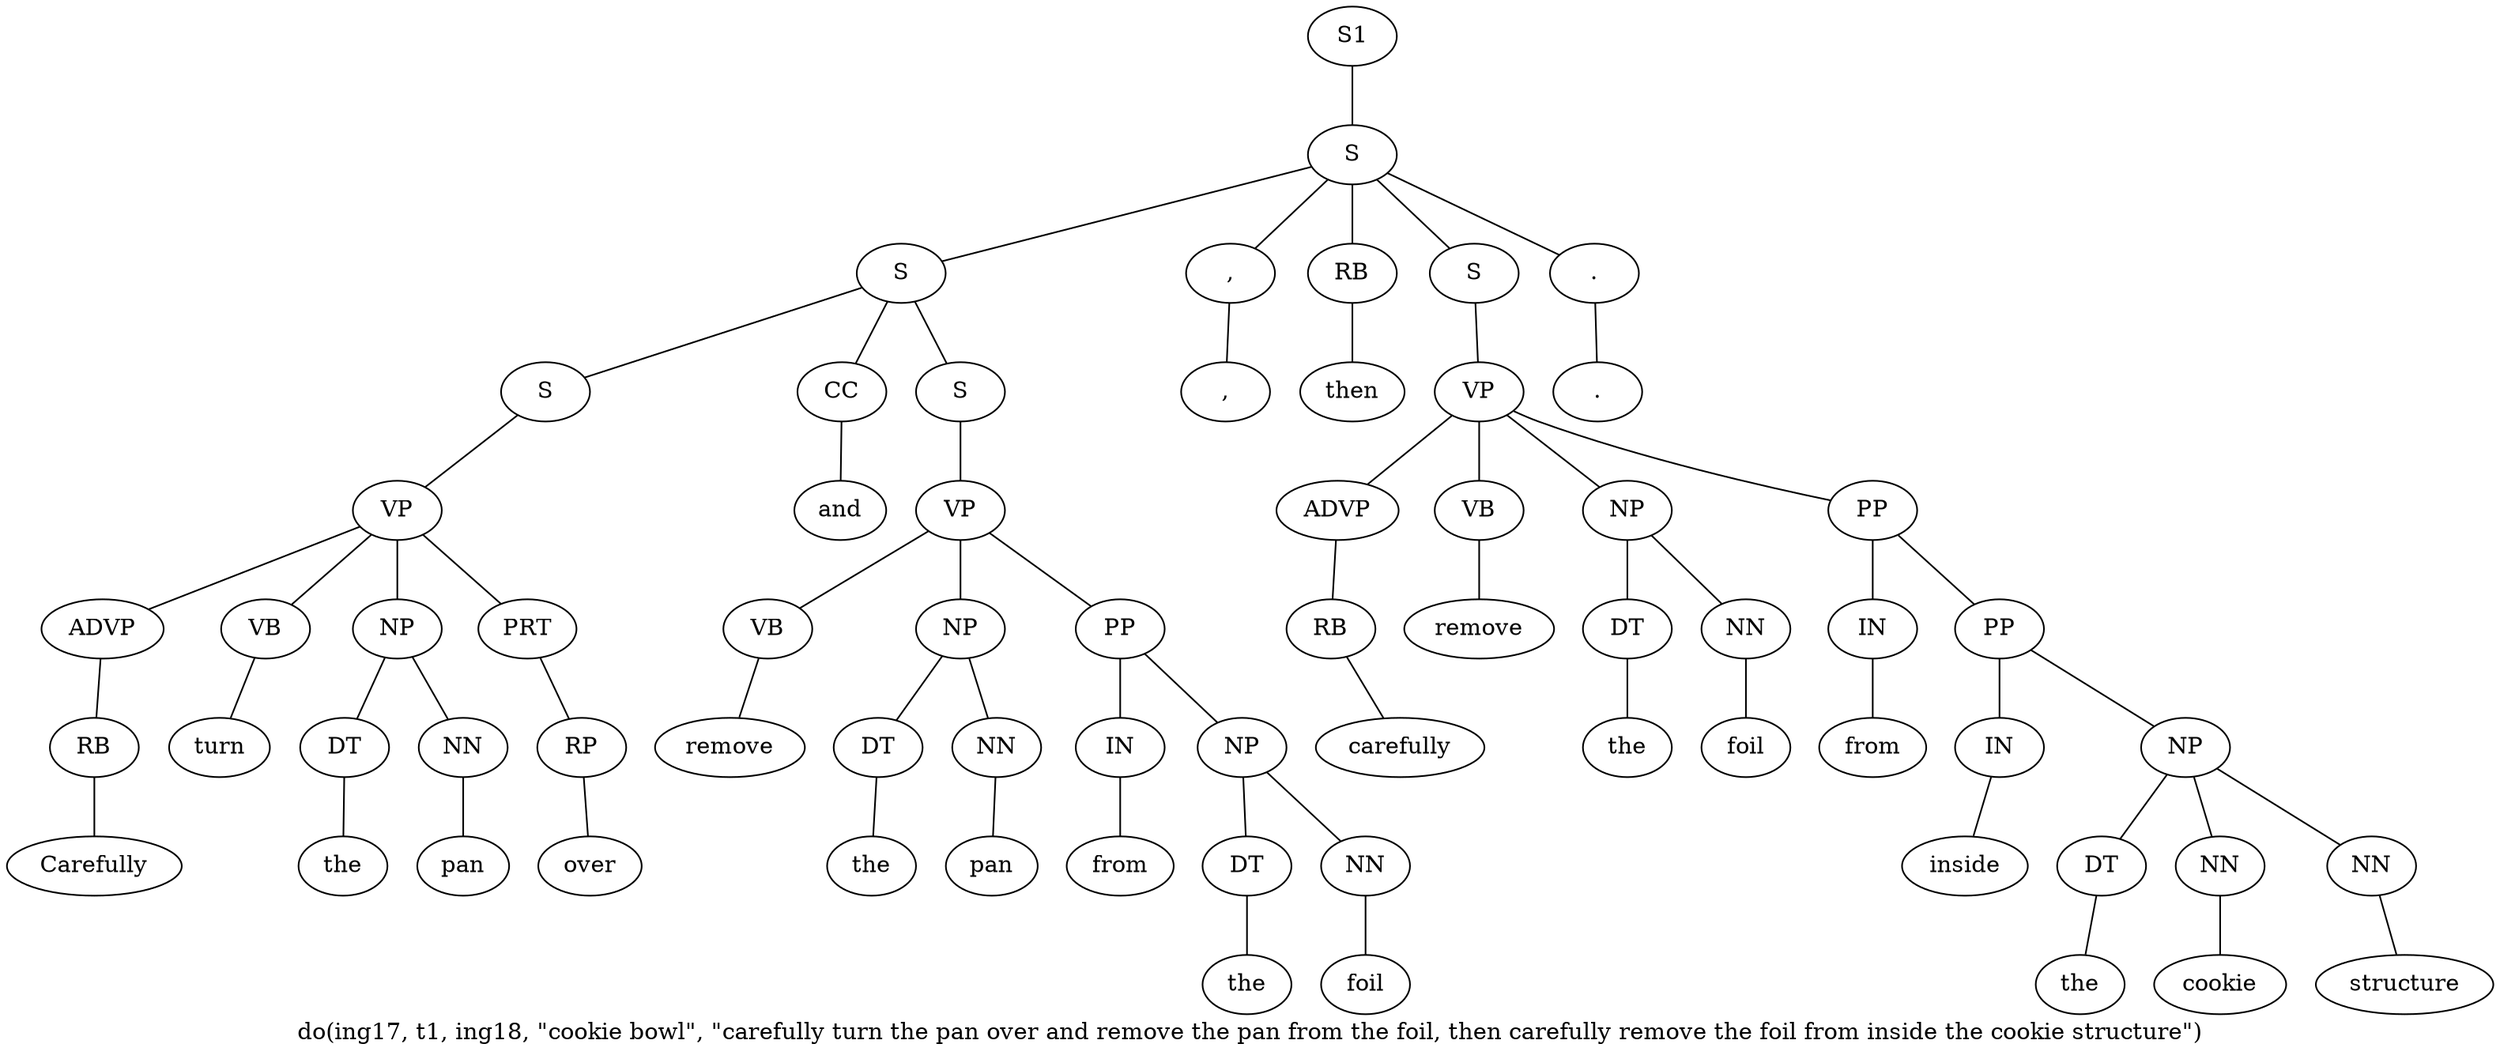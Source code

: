graph SyntaxGraph {
	label = "do(ing17, t1, ing18, \"cookie bowl\", \"carefully turn the pan over and remove the pan from the foil, then carefully remove the foil from inside the cookie structure\")";
	Node0 [label="S1"];
	Node1 [label="S"];
	Node2 [label="S"];
	Node3 [label="S"];
	Node4 [label="VP"];
	Node5 [label="ADVP"];
	Node6 [label="RB"];
	Node7 [label="Carefully"];
	Node8 [label="VB"];
	Node9 [label="turn"];
	Node10 [label="NP"];
	Node11 [label="DT"];
	Node12 [label="the"];
	Node13 [label="NN"];
	Node14 [label="pan"];
	Node15 [label="PRT"];
	Node16 [label="RP"];
	Node17 [label="over"];
	Node18 [label="CC"];
	Node19 [label="and"];
	Node20 [label="S"];
	Node21 [label="VP"];
	Node22 [label="VB"];
	Node23 [label="remove"];
	Node24 [label="NP"];
	Node25 [label="DT"];
	Node26 [label="the"];
	Node27 [label="NN"];
	Node28 [label="pan"];
	Node29 [label="PP"];
	Node30 [label="IN"];
	Node31 [label="from"];
	Node32 [label="NP"];
	Node33 [label="DT"];
	Node34 [label="the"];
	Node35 [label="NN"];
	Node36 [label="foil"];
	Node37 [label=","];
	Node38 [label=","];
	Node39 [label="RB"];
	Node40 [label="then"];
	Node41 [label="S"];
	Node42 [label="VP"];
	Node43 [label="ADVP"];
	Node44 [label="RB"];
	Node45 [label="carefully"];
	Node46 [label="VB"];
	Node47 [label="remove"];
	Node48 [label="NP"];
	Node49 [label="DT"];
	Node50 [label="the"];
	Node51 [label="NN"];
	Node52 [label="foil"];
	Node53 [label="PP"];
	Node54 [label="IN"];
	Node55 [label="from"];
	Node56 [label="PP"];
	Node57 [label="IN"];
	Node58 [label="inside"];
	Node59 [label="NP"];
	Node60 [label="DT"];
	Node61 [label="the"];
	Node62 [label="NN"];
	Node63 [label="cookie"];
	Node64 [label="NN"];
	Node65 [label="structure"];
	Node66 [label="."];
	Node67 [label="."];

	Node0 -- Node1;
	Node1 -- Node2;
	Node1 -- Node37;
	Node1 -- Node39;
	Node1 -- Node41;
	Node1 -- Node66;
	Node2 -- Node3;
	Node2 -- Node18;
	Node2 -- Node20;
	Node3 -- Node4;
	Node4 -- Node5;
	Node4 -- Node8;
	Node4 -- Node10;
	Node4 -- Node15;
	Node5 -- Node6;
	Node6 -- Node7;
	Node8 -- Node9;
	Node10 -- Node11;
	Node10 -- Node13;
	Node11 -- Node12;
	Node13 -- Node14;
	Node15 -- Node16;
	Node16 -- Node17;
	Node18 -- Node19;
	Node20 -- Node21;
	Node21 -- Node22;
	Node21 -- Node24;
	Node21 -- Node29;
	Node22 -- Node23;
	Node24 -- Node25;
	Node24 -- Node27;
	Node25 -- Node26;
	Node27 -- Node28;
	Node29 -- Node30;
	Node29 -- Node32;
	Node30 -- Node31;
	Node32 -- Node33;
	Node32 -- Node35;
	Node33 -- Node34;
	Node35 -- Node36;
	Node37 -- Node38;
	Node39 -- Node40;
	Node41 -- Node42;
	Node42 -- Node43;
	Node42 -- Node46;
	Node42 -- Node48;
	Node42 -- Node53;
	Node43 -- Node44;
	Node44 -- Node45;
	Node46 -- Node47;
	Node48 -- Node49;
	Node48 -- Node51;
	Node49 -- Node50;
	Node51 -- Node52;
	Node53 -- Node54;
	Node53 -- Node56;
	Node54 -- Node55;
	Node56 -- Node57;
	Node56 -- Node59;
	Node57 -- Node58;
	Node59 -- Node60;
	Node59 -- Node62;
	Node59 -- Node64;
	Node60 -- Node61;
	Node62 -- Node63;
	Node64 -- Node65;
	Node66 -- Node67;
}